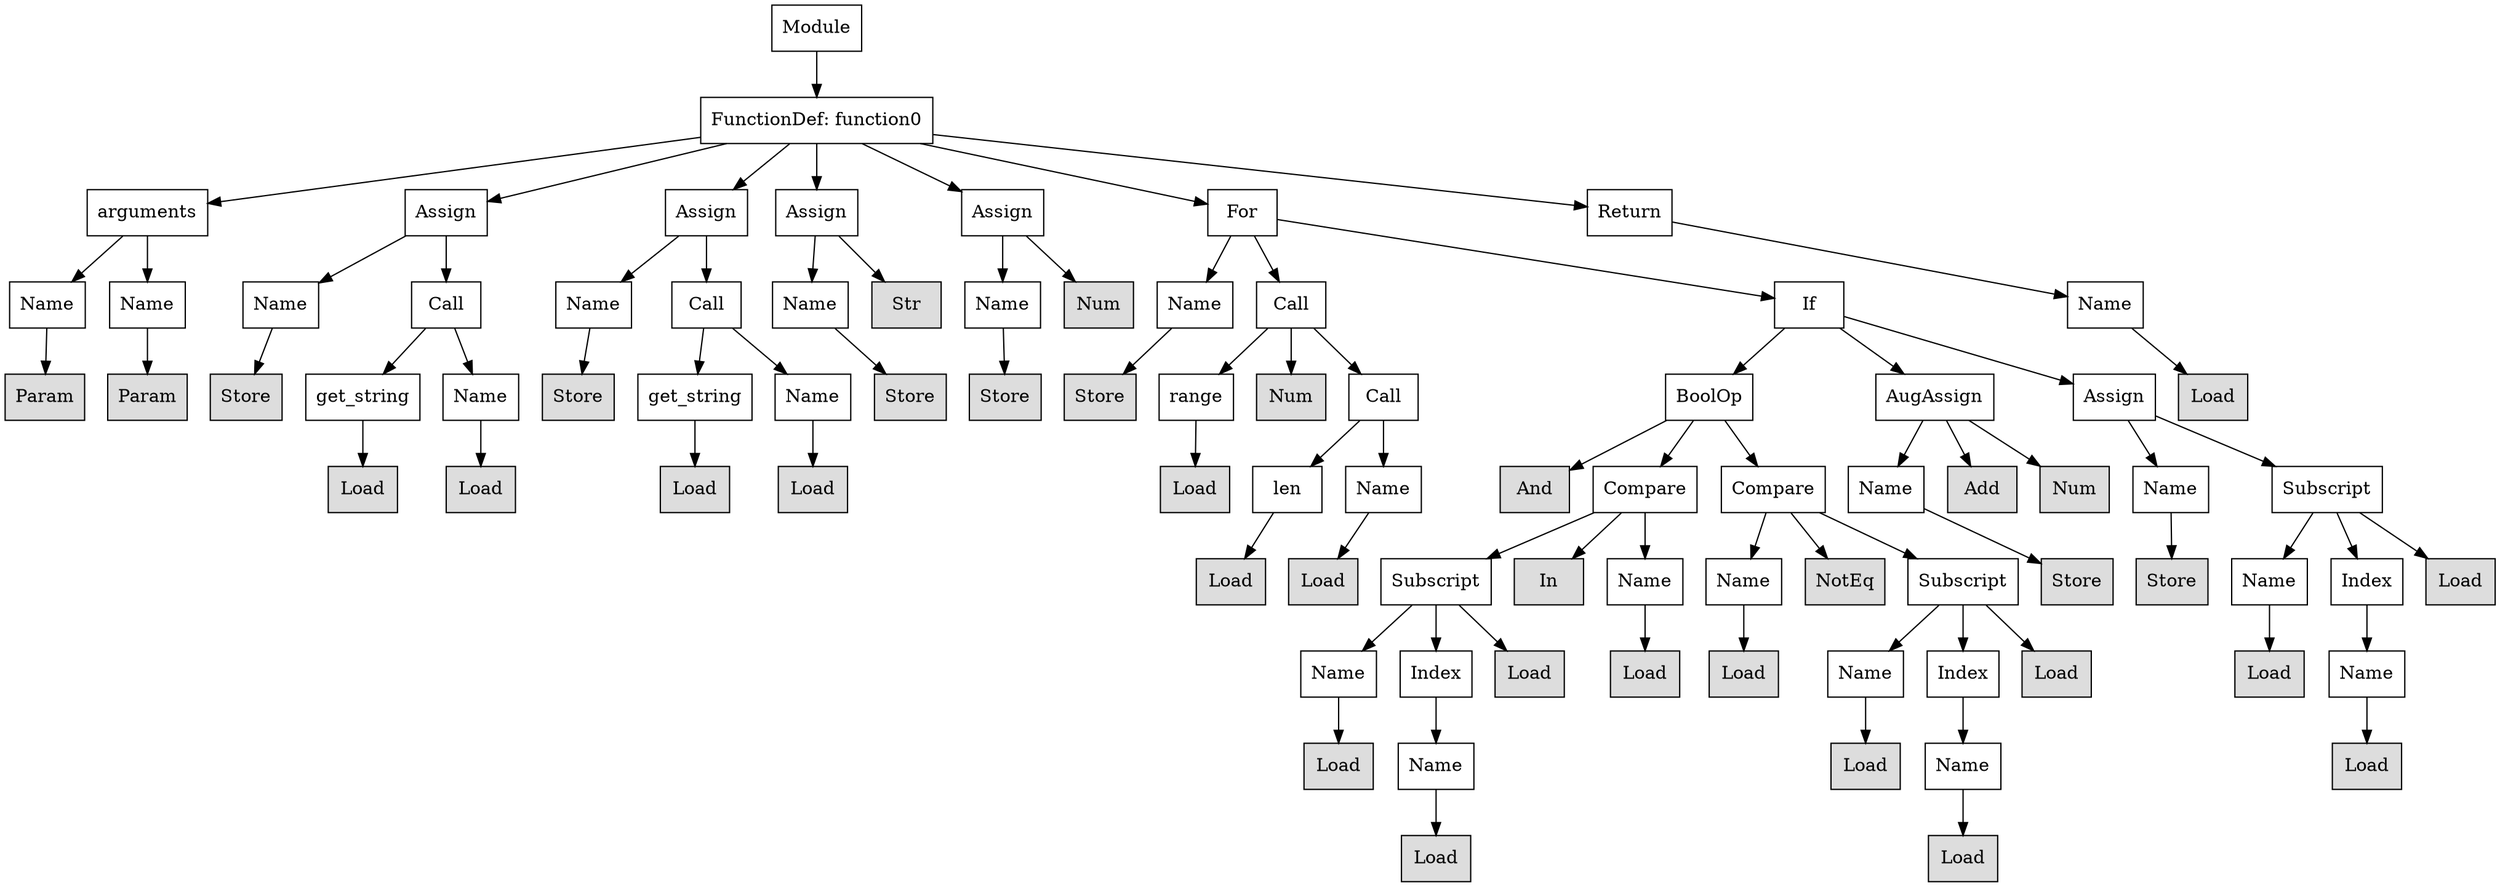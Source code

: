 digraph G {
n0 [shape=rect, label="Module"];
n1 [shape=rect, label="FunctionDef: function0"];
n2 [shape=rect, label="arguments"];
n3 [shape=rect, label="Assign"];
n4 [shape=rect, label="Assign"];
n5 [shape=rect, label="Assign"];
n6 [shape=rect, label="Assign"];
n7 [shape=rect, label="For"];
n8 [shape=rect, label="Return"];
n9 [shape=rect, label="Name"];
n10 [shape=rect, label="Name"];
n11 [shape=rect, label="Name"];
n12 [shape=rect, label="Call"];
n13 [shape=rect, label="Name"];
n14 [shape=rect, label="Call"];
n15 [shape=rect, label="Name"];
n16 [shape=rect, label="Str" style="filled" fillcolor="#dddddd"];
n17 [shape=rect, label="Name"];
n18 [shape=rect, label="Num" style="filled" fillcolor="#dddddd"];
n19 [shape=rect, label="Name"];
n20 [shape=rect, label="Call"];
n21 [shape=rect, label="If"];
n22 [shape=rect, label="Name"];
n23 [shape=rect, label="Param" style="filled" fillcolor="#dddddd"];
n24 [shape=rect, label="Param" style="filled" fillcolor="#dddddd"];
n25 [shape=rect, label="Store" style="filled" fillcolor="#dddddd"];
n26 [shape=rect, label="get_string"];
n27 [shape=rect, label="Name"];
n28 [shape=rect, label="Store" style="filled" fillcolor="#dddddd"];
n29 [shape=rect, label="get_string"];
n30 [shape=rect, label="Name"];
n31 [shape=rect, label="Store" style="filled" fillcolor="#dddddd"];
n32 [shape=rect, label="Store" style="filled" fillcolor="#dddddd"];
n33 [shape=rect, label="Store" style="filled" fillcolor="#dddddd"];
n34 [shape=rect, label="range"];
n35 [shape=rect, label="Num" style="filled" fillcolor="#dddddd"];
n36 [shape=rect, label="Call"];
n37 [shape=rect, label="BoolOp"];
n38 [shape=rect, label="AugAssign"];
n39 [shape=rect, label="Assign"];
n40 [shape=rect, label="Load" style="filled" fillcolor="#dddddd"];
n41 [shape=rect, label="Load" style="filled" fillcolor="#dddddd"];
n42 [shape=rect, label="Load" style="filled" fillcolor="#dddddd"];
n43 [shape=rect, label="Load" style="filled" fillcolor="#dddddd"];
n44 [shape=rect, label="Load" style="filled" fillcolor="#dddddd"];
n45 [shape=rect, label="Load" style="filled" fillcolor="#dddddd"];
n46 [shape=rect, label="len"];
n47 [shape=rect, label="Name"];
n48 [shape=rect, label="And" style="filled" fillcolor="#dddddd"];
n49 [shape=rect, label="Compare"];
n50 [shape=rect, label="Compare"];
n51 [shape=rect, label="Name"];
n52 [shape=rect, label="Add" style="filled" fillcolor="#dddddd"];
n53 [shape=rect, label="Num" style="filled" fillcolor="#dddddd"];
n54 [shape=rect, label="Name"];
n55 [shape=rect, label="Subscript"];
n56 [shape=rect, label="Load" style="filled" fillcolor="#dddddd"];
n57 [shape=rect, label="Load" style="filled" fillcolor="#dddddd"];
n58 [shape=rect, label="Subscript"];
n59 [shape=rect, label="In" style="filled" fillcolor="#dddddd"];
n60 [shape=rect, label="Name"];
n61 [shape=rect, label="Name"];
n62 [shape=rect, label="NotEq" style="filled" fillcolor="#dddddd"];
n63 [shape=rect, label="Subscript"];
n64 [shape=rect, label="Store" style="filled" fillcolor="#dddddd"];
n65 [shape=rect, label="Store" style="filled" fillcolor="#dddddd"];
n66 [shape=rect, label="Name"];
n67 [shape=rect, label="Index"];
n68 [shape=rect, label="Load" style="filled" fillcolor="#dddddd"];
n69 [shape=rect, label="Name"];
n70 [shape=rect, label="Index"];
n71 [shape=rect, label="Load" style="filled" fillcolor="#dddddd"];
n72 [shape=rect, label="Load" style="filled" fillcolor="#dddddd"];
n73 [shape=rect, label="Load" style="filled" fillcolor="#dddddd"];
n74 [shape=rect, label="Name"];
n75 [shape=rect, label="Index"];
n76 [shape=rect, label="Load" style="filled" fillcolor="#dddddd"];
n77 [shape=rect, label="Load" style="filled" fillcolor="#dddddd"];
n78 [shape=rect, label="Name"];
n79 [shape=rect, label="Load" style="filled" fillcolor="#dddddd"];
n80 [shape=rect, label="Name"];
n81 [shape=rect, label="Load" style="filled" fillcolor="#dddddd"];
n82 [shape=rect, label="Name"];
n83 [shape=rect, label="Load" style="filled" fillcolor="#dddddd"];
n84 [shape=rect, label="Load" style="filled" fillcolor="#dddddd"];
n85 [shape=rect, label="Load" style="filled" fillcolor="#dddddd"];
n0 -> n1;
n1 -> n2;
n1 -> n3;
n1 -> n4;
n1 -> n5;
n1 -> n6;
n1 -> n7;
n1 -> n8;
n2 -> n9;
n2 -> n10;
n3 -> n11;
n3 -> n12;
n4 -> n13;
n4 -> n14;
n5 -> n15;
n5 -> n16;
n6 -> n17;
n6 -> n18;
n7 -> n19;
n7 -> n20;
n7 -> n21;
n8 -> n22;
n9 -> n23;
n10 -> n24;
n11 -> n25;
n12 -> n26;
n12 -> n27;
n13 -> n28;
n14 -> n29;
n14 -> n30;
n15 -> n31;
n17 -> n32;
n19 -> n33;
n20 -> n34;
n20 -> n35;
n20 -> n36;
n21 -> n37;
n21 -> n38;
n21 -> n39;
n22 -> n40;
n26 -> n41;
n27 -> n42;
n29 -> n43;
n30 -> n44;
n34 -> n45;
n36 -> n46;
n36 -> n47;
n37 -> n48;
n37 -> n49;
n37 -> n50;
n38 -> n51;
n38 -> n52;
n38 -> n53;
n39 -> n54;
n39 -> n55;
n46 -> n56;
n47 -> n57;
n49 -> n58;
n49 -> n59;
n49 -> n60;
n50 -> n61;
n50 -> n62;
n50 -> n63;
n51 -> n64;
n54 -> n65;
n55 -> n66;
n55 -> n67;
n55 -> n68;
n58 -> n69;
n58 -> n70;
n58 -> n71;
n60 -> n72;
n61 -> n73;
n63 -> n74;
n63 -> n75;
n63 -> n76;
n66 -> n77;
n67 -> n78;
n69 -> n79;
n70 -> n80;
n74 -> n81;
n75 -> n82;
n78 -> n83;
n80 -> n84;
n82 -> n85;
}
